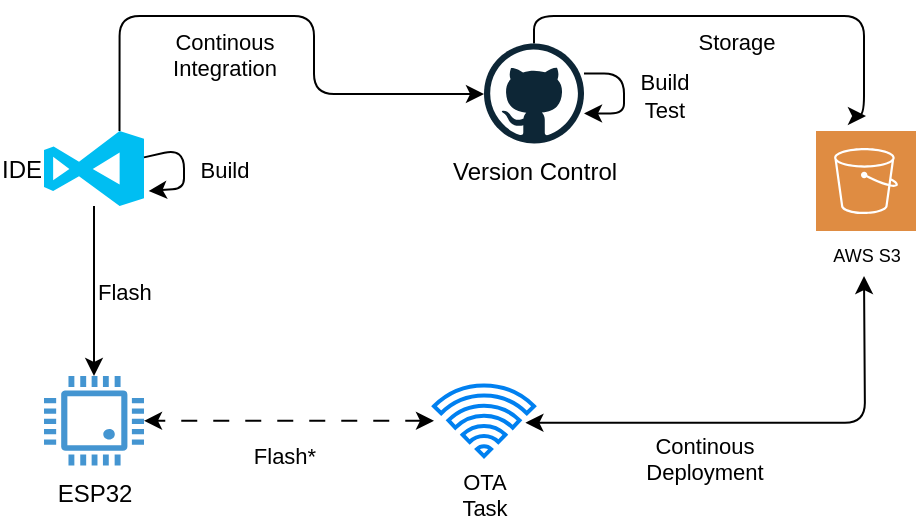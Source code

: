 <mxfile>
    <diagram id="VeqpCgD43Y15wj6W4ye0" name="Page-1">
        <mxGraphModel dx="809" dy="479" grid="1" gridSize="10" guides="1" tooltips="1" connect="1" arrows="1" fold="1" page="1" pageScale="1" pageWidth="850" pageHeight="1100" math="0" shadow="0">
            <root>
                <mxCell id="0"/>
                <mxCell id="1" parent="0"/>
                <mxCell id="24" style="edgeStyle=orthogonalEdgeStyle;html=1;strokeColor=default;fontSize=11;startArrow=classic;startFill=1;exitX=0.914;exitY=0.527;exitDx=0;exitDy=0;exitPerimeter=0;" parent="1" source="26" edge="1">
                    <mxGeometry relative="1" as="geometry">
                        <mxPoint x="640" y="490" as="targetPoint"/>
                        <mxPoint x="490" y="560" as="sourcePoint"/>
                    </mxGeometry>
                </mxCell>
                <mxCell id="25" value="Continous&lt;br&gt;Deployment" style="edgeLabel;html=1;align=center;verticalAlign=top;resizable=0;points=[];fontSize=11;labelBackgroundColor=none;" parent="24" vertex="1" connectable="0">
                    <mxGeometry x="0.143" y="-3" relative="1" as="geometry">
                        <mxPoint x="-50" y="-4" as="offset"/>
                    </mxGeometry>
                </mxCell>
                <mxCell id="2" value="ESP32" style="pointerEvents=1;shadow=0;dashed=0;html=1;strokeColor=none;fillColor=#4495D1;labelPosition=center;verticalLabelPosition=bottom;verticalAlign=top;align=center;outlineConnect=0;shape=mxgraph.veeam.cpu;" parent="1" vertex="1">
                    <mxGeometry x="230" y="540" width="50" height="44.8" as="geometry"/>
                </mxCell>
                <mxCell id="6" value="Flash" style="edgeStyle=none;html=1;labelBackgroundColor=none;align=left;" parent="1" source="3" target="2" edge="1">
                    <mxGeometry relative="1" as="geometry"/>
                </mxCell>
                <mxCell id="13" style="edgeStyle=orthogonalEdgeStyle;html=1;exitX=0.755;exitY=0;exitDx=0;exitDy=0;exitPerimeter=0;strokeColor=default;" parent="1" source="3" target="10" edge="1">
                    <mxGeometry relative="1" as="geometry">
                        <Array as="points">
                            <mxPoint x="268" y="360"/>
                            <mxPoint x="365" y="360"/>
                            <mxPoint x="365" y="399"/>
                        </Array>
                    </mxGeometry>
                </mxCell>
                <mxCell id="14" value="Continous &lt;br&gt;Integration" style="edgeLabel;html=1;align=center;verticalAlign=top;resizable=0;points=[];labelBackgroundColor=none;" parent="13" vertex="1" connectable="0">
                    <mxGeometry x="-0.113" relative="1" as="geometry">
                        <mxPoint x="-14" as="offset"/>
                    </mxGeometry>
                </mxCell>
                <mxCell id="3" value="&lt;p style=&quot;line-height: 0%;&quot;&gt;IDE&lt;/p&gt;" style="verticalLabelPosition=middle;html=1;verticalAlign=middle;align=right;strokeColor=none;fillColor=#00BEF2;shape=mxgraph.azure.visual_studio_online;labelPosition=left;" parent="1" vertex="1">
                    <mxGeometry x="230" y="417.5" width="50" height="37.5" as="geometry"/>
                </mxCell>
                <mxCell id="8" value="Build" style="edgeStyle=none;html=1;entryX=1.047;entryY=0.8;entryDx=0;entryDy=0;entryPerimeter=0;labelBackgroundColor=none;" parent="1" source="3" target="3" edge="1">
                    <mxGeometry x="0.091" y="20" relative="1" as="geometry">
                        <mxPoint as="offset"/>
                    </mxGeometry>
                </mxCell>
                <mxCell id="20" value="Storage" style="edgeStyle=orthogonalEdgeStyle;html=1;strokeColor=default;fontSize=11;verticalAlign=top;labelBackgroundColor=none;" parent="1" source="10" edge="1">
                    <mxGeometry relative="1" as="geometry">
                        <Array as="points">
                            <mxPoint x="475" y="360"/>
                            <mxPoint x="640" y="360"/>
                        </Array>
                        <mxPoint x="641" y="410" as="targetPoint"/>
                    </mxGeometry>
                </mxCell>
                <mxCell id="10" value="Version Control" style="dashed=0;outlineConnect=0;html=1;align=center;labelPosition=center;verticalLabelPosition=bottom;verticalAlign=top;shape=mxgraph.weblogos.github;aspect=fixed;" parent="1" vertex="1">
                    <mxGeometry x="450" y="373.75" width="50" height="50" as="geometry"/>
                </mxCell>
                <mxCell id="15" value="Build&lt;br&gt;Test" style="edgeStyle=orthogonalEdgeStyle;html=1;strokeColor=default;labelBackgroundColor=none;" parent="1" source="10" target="10" edge="1">
                    <mxGeometry x="0.042" y="20" relative="1" as="geometry">
                        <mxPoint as="offset"/>
                    </mxGeometry>
                </mxCell>
                <mxCell id="19" value="AWS S3" style="sketch=0;pointerEvents=1;shadow=0;dashed=0;html=1;strokeColor=none;fillColor=#DF8C42;labelPosition=center;verticalLabelPosition=bottom;verticalAlign=top;align=center;outlineConnect=0;shape=mxgraph.veeam2.aws_s3;fontSize=9;aspect=fixed;" parent="1" vertex="1">
                    <mxGeometry x="616" y="417.5" width="50" height="50" as="geometry"/>
                </mxCell>
                <mxCell id="27" value="Flash*" style="edgeStyle=orthogonalEdgeStyle;html=1;strokeColor=default;fontSize=11;startArrow=classic;startFill=1;dashed=1;dashPattern=8 8;labelBackgroundColor=none;verticalAlign=middle;" parent="1" source="26" target="2" edge="1">
                    <mxGeometry x="0.035" y="18" relative="1" as="geometry">
                        <mxPoint as="offset"/>
                    </mxGeometry>
                </mxCell>
                <mxCell id="26" value="OTA&lt;br&gt;Task" style="html=1;verticalLabelPosition=bottom;align=center;labelBackgroundColor=none;verticalAlign=top;strokeWidth=2;strokeColor=#0080F0;shadow=0;dashed=0;shape=mxgraph.ios7.icons.wifi;pointerEvents=1;fontSize=11;aspect=fixed;" parent="1" vertex="1">
                    <mxGeometry x="425" y="544.73" width="50" height="35.35" as="geometry"/>
                </mxCell>
            </root>
        </mxGraphModel>
    </diagram>
</mxfile>